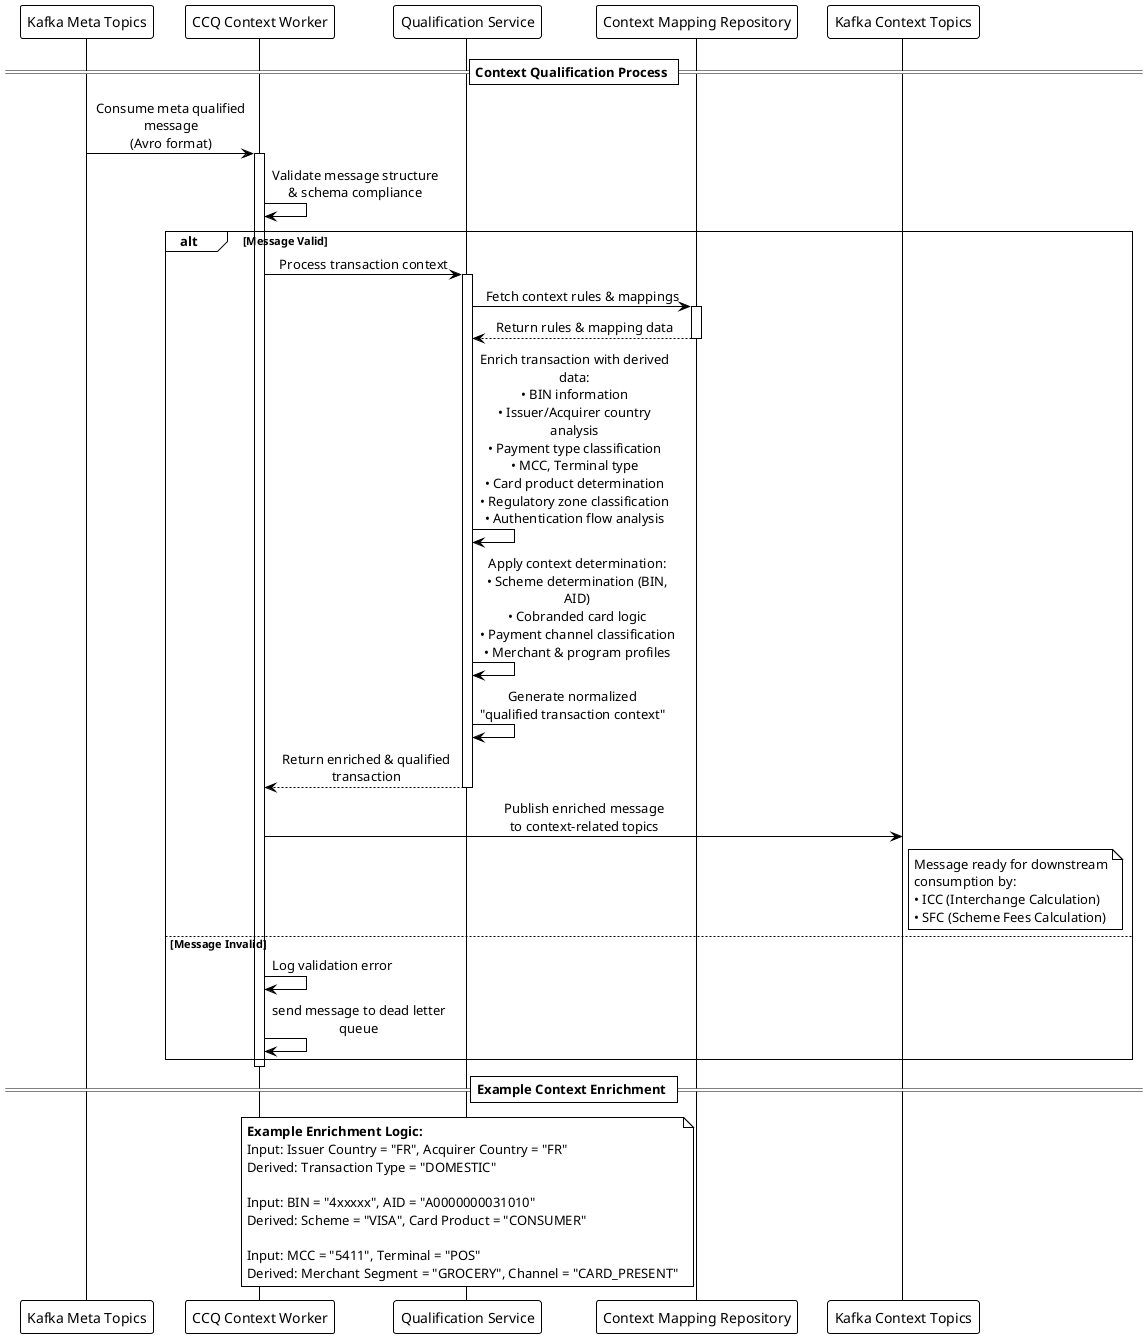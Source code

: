 @startuml P2S Context Qualification Process

!theme plain
skinparam backgroundColor #FFFFFF
skinparam sequenceMessageAlign center
skinparam maxMessageSize 200

participant "Kafka Meta Topics" as KafkaMeta
participant "CCQ Context Worker" as CCQWorker
participant "Qualification Service" as QualService
participant "Context Mapping Repository" as ContextRepo
participant "Kafka Context Topics" as KafkaContext

== Context Qualification Process ==

KafkaMeta -> CCQWorker: Consume meta qualified message\n(Avro format)
activate CCQWorker

CCQWorker -> CCQWorker: Validate message structure\n& schema compliance

alt Message Valid
    CCQWorker -> QualService: Process transaction context
    activate QualService
    
    QualService -> ContextRepo: Fetch context rules & mappings
    activate ContextRepo
    
    ContextRepo --> QualService: Return rules & mapping data
    deactivate ContextRepo
    
    QualService -> QualService: Enrich transaction with derived data:\n• BIN information\n• Issuer/Acquirer country analysis\n• Payment type classification\n• MCC, Terminal type\n• Card product determination\n• Regulatory zone classification\n• Authentication flow analysis
    
    QualService -> QualService: Apply context determination:\n• Scheme determination (BIN, AID)\n• Cobranded card logic\n• Payment channel classification\n• Merchant & program profiles
    
    QualService -> QualService: Generate normalized\n"qualified transaction context"
    
    QualService --> CCQWorker: Return enriched & qualified transaction
    deactivate QualService
    
    CCQWorker -> KafkaContext: Publish enriched message\nto context-related topics
    
    note right of KafkaContext
        Message ready for downstream
        consumption by:
        • ICC (Interchange Calculation)
        • SFC (Scheme Fees Calculation)
    end note
    
else Message Invalid
    CCQWorker -> CCQWorker: Log validation error
    CCQWorker -> CCQWorker: send message to dead letter queue
end

deactivate CCQWorker

== Example Context Enrichment ==
note over QualService
    **Example Enrichment Logic:**
    Input: Issuer Country = "FR", Acquirer Country = "FR"
    Derived: Transaction Type = "DOMESTIC"
    
    Input: BIN = "4xxxxx", AID = "A0000000031010"
    Derived: Scheme = "VISA", Card Product = "CONSUMER"
    
    Input: MCC = "5411", Terminal = "POS"
    Derived: Merchant Segment = "GROCERY", Channel = "CARD_PRESENT"
end note

@enduml